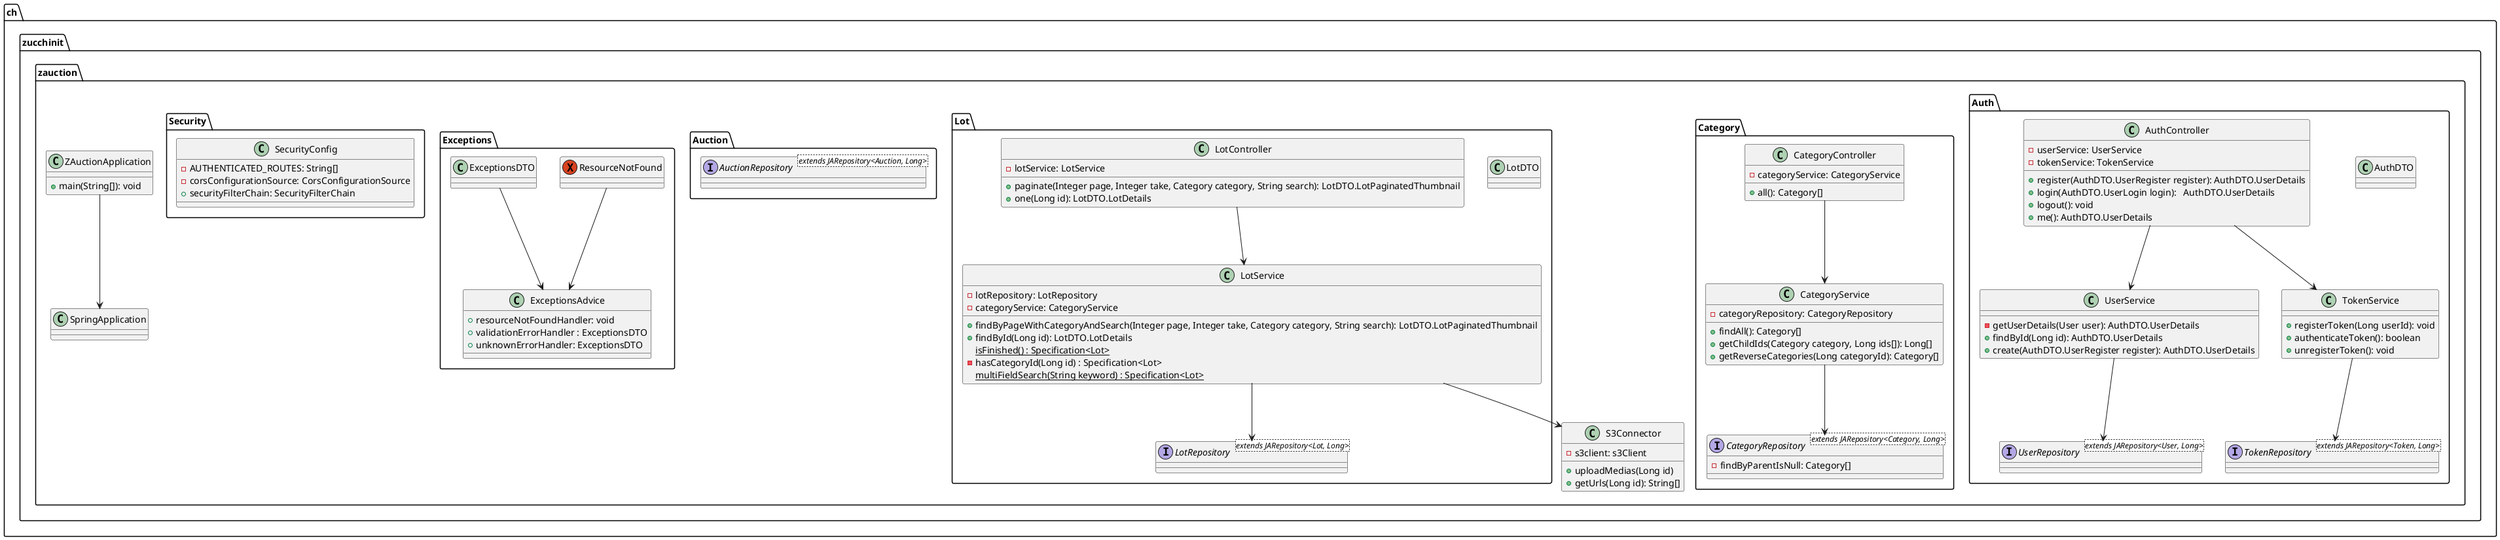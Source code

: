@startuml

package ch.zucchinit.zauction {
    class SpringApplication
    class ZAuctionApplication {
        +main(String[]): void
    }
    "ZAuctionApplication" --> "SpringApplication"

    package Auth {
        interface UserRepository<extends JARepository<User, Long>>
        interface TokenRepository<extends JARepository<Token, Long>>
        class AuthDTO
        class AuthController {
            -userService: UserService
            -tokenService: TokenService
            +register(AuthDTO.UserRegister register): AuthDTO.UserDetails
            +login(AuthDTO.UserLogin login):   AuthDTO.UserDetails
            +logout(): void
            +me(): AuthDTO.UserDetails
        }
        class UserService {
            -getUserDetails(User user): AuthDTO.UserDetails
            +findById(Long id): AuthDTO.UserDetails
            +create(AuthDTO.UserRegister register): AuthDTO.UserDetails
        }
        class TokenService {
            +registerToken(Long userId): void
            +authenticateToken(): boolean
            +unregisterToken(): void
        }

        "AuthController" --> "UserService"
        "AuthController" --> "TokenService"
        "UserService" --> "UserRepository"
        "TokenService" --> "TokenRepository"
    }

    package Category {
        interface CategoryRepository<extends JARepository<Category, Long>> {
            -findByParentIsNull: Category[]
        }
        class CategoryController {
            -categoryService: CategoryService
            +all(): Category[]
        }
        class CategoryService {
            -categoryRepository: CategoryRepository
            +findAll(): Category[]
            +getChildIds(Category category, Long ids[]): Long[]
            +getReverseCategories(Long categoryId): Category[]
        }

        "CategoryController" --> "CategoryService"
        "CategoryService" --> "CategoryRepository"
    }

    package Lot {
        interface LotRepository<extends JARepository<Lot, Long>>
        class LotDTO
        class LotController {
            -lotService: LotService
            +paginate(Integer page, Integer take, Category category, String search): LotDTO.LotPaginatedThumbnail
            +one(Long id): LotDTO.LotDetails
        }
        class LotService {
            -lotRepository: LotRepository
            -categoryService: CategoryService
            +findByPageWithCategoryAndSearch(Integer page, Integer take, Category category, String search): LotDTO.LotPaginatedThumbnail
            +findById(Long id): LotDTO.LotDetails
            {static} isFinished() : Specification<Lot>
            -hasCategoryId(Long id) : Specification<Lot>
            {static} multiFieldSearch(String keyword) : Specification<Lot>
        }

        "LotController" --> "LotService"
        "LotService" --> "LotRepository"
    }

    package Auction {
        interface AuctionRepository<extends JARepository<Auction, Long>>
   }

    package Exceptions {
        exception "ResourceNotFound"
        class "ExceptionsDTO" {}
        class ExceptionsAdvice {
            +resourceNotFoundHandler: void
            +validationErrorHandler : ExceptionsDTO
            +unknownErrorHandler: ExceptionsDTO
        }

        "ResourceNotFound" --> "ExceptionsAdvice"
        "ExceptionsDTO" --> "ExceptionsAdvice"
    }

    package Security {
        class SecurityConfig {
            -AUTHENTICATED_ROUTES: String[]
            -corsConfigurationSource: CorsConfigurationSource
            +securityFilterChain: SecurityFilterChain
        }
    }

    class S3Connector {
        -s3client: s3Client
        +uploadMedias(Long id)
        +getUrls(Long id): String[]
    }
    "LotService" --> "S3Connector"
}

@enduml